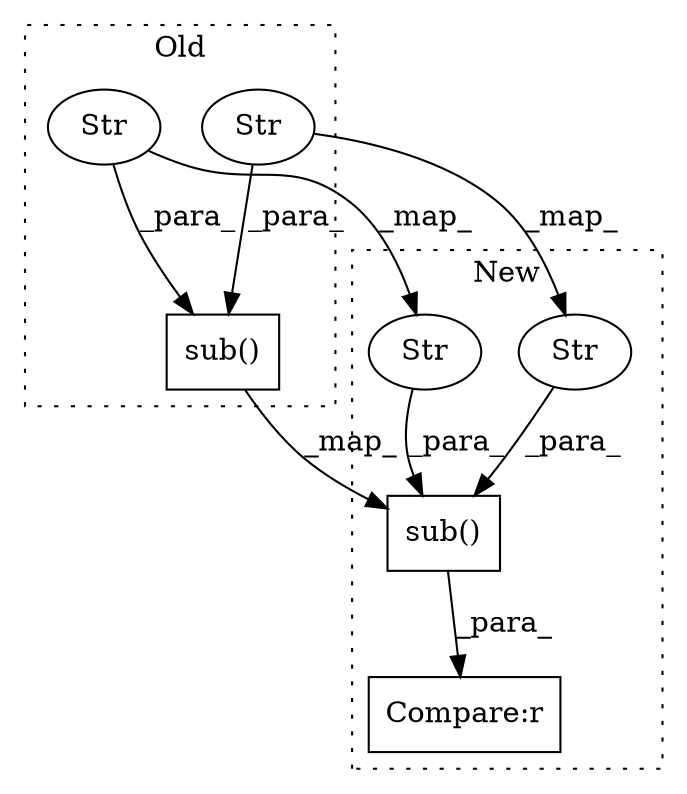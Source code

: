 digraph G {
subgraph cluster0 {
1 [label="sub()" a="75" s="3832,3871" l="7,1" shape="box"];
3 [label="Str" a="66" s="3839" l="13" shape="ellipse"];
6 [label="Str" a="66" s="3854" l="3" shape="ellipse"];
label = "Old";
style="dotted";
}
subgraph cluster1 {
2 [label="sub()" a="75" s="4438,4477" l="7,1" shape="box"];
4 [label="Str" a="66" s="4445" l="13" shape="ellipse"];
5 [label="Str" a="66" s="4460" l="3" shape="ellipse"];
7 [label="Compare:r" a="40" s="4870" l="10" shape="box"];
label = "New";
style="dotted";
}
1 -> 2 [label="_map_"];
2 -> 7 [label="_para_"];
3 -> 1 [label="_para_"];
3 -> 4 [label="_map_"];
4 -> 2 [label="_para_"];
5 -> 2 [label="_para_"];
6 -> 5 [label="_map_"];
6 -> 1 [label="_para_"];
}